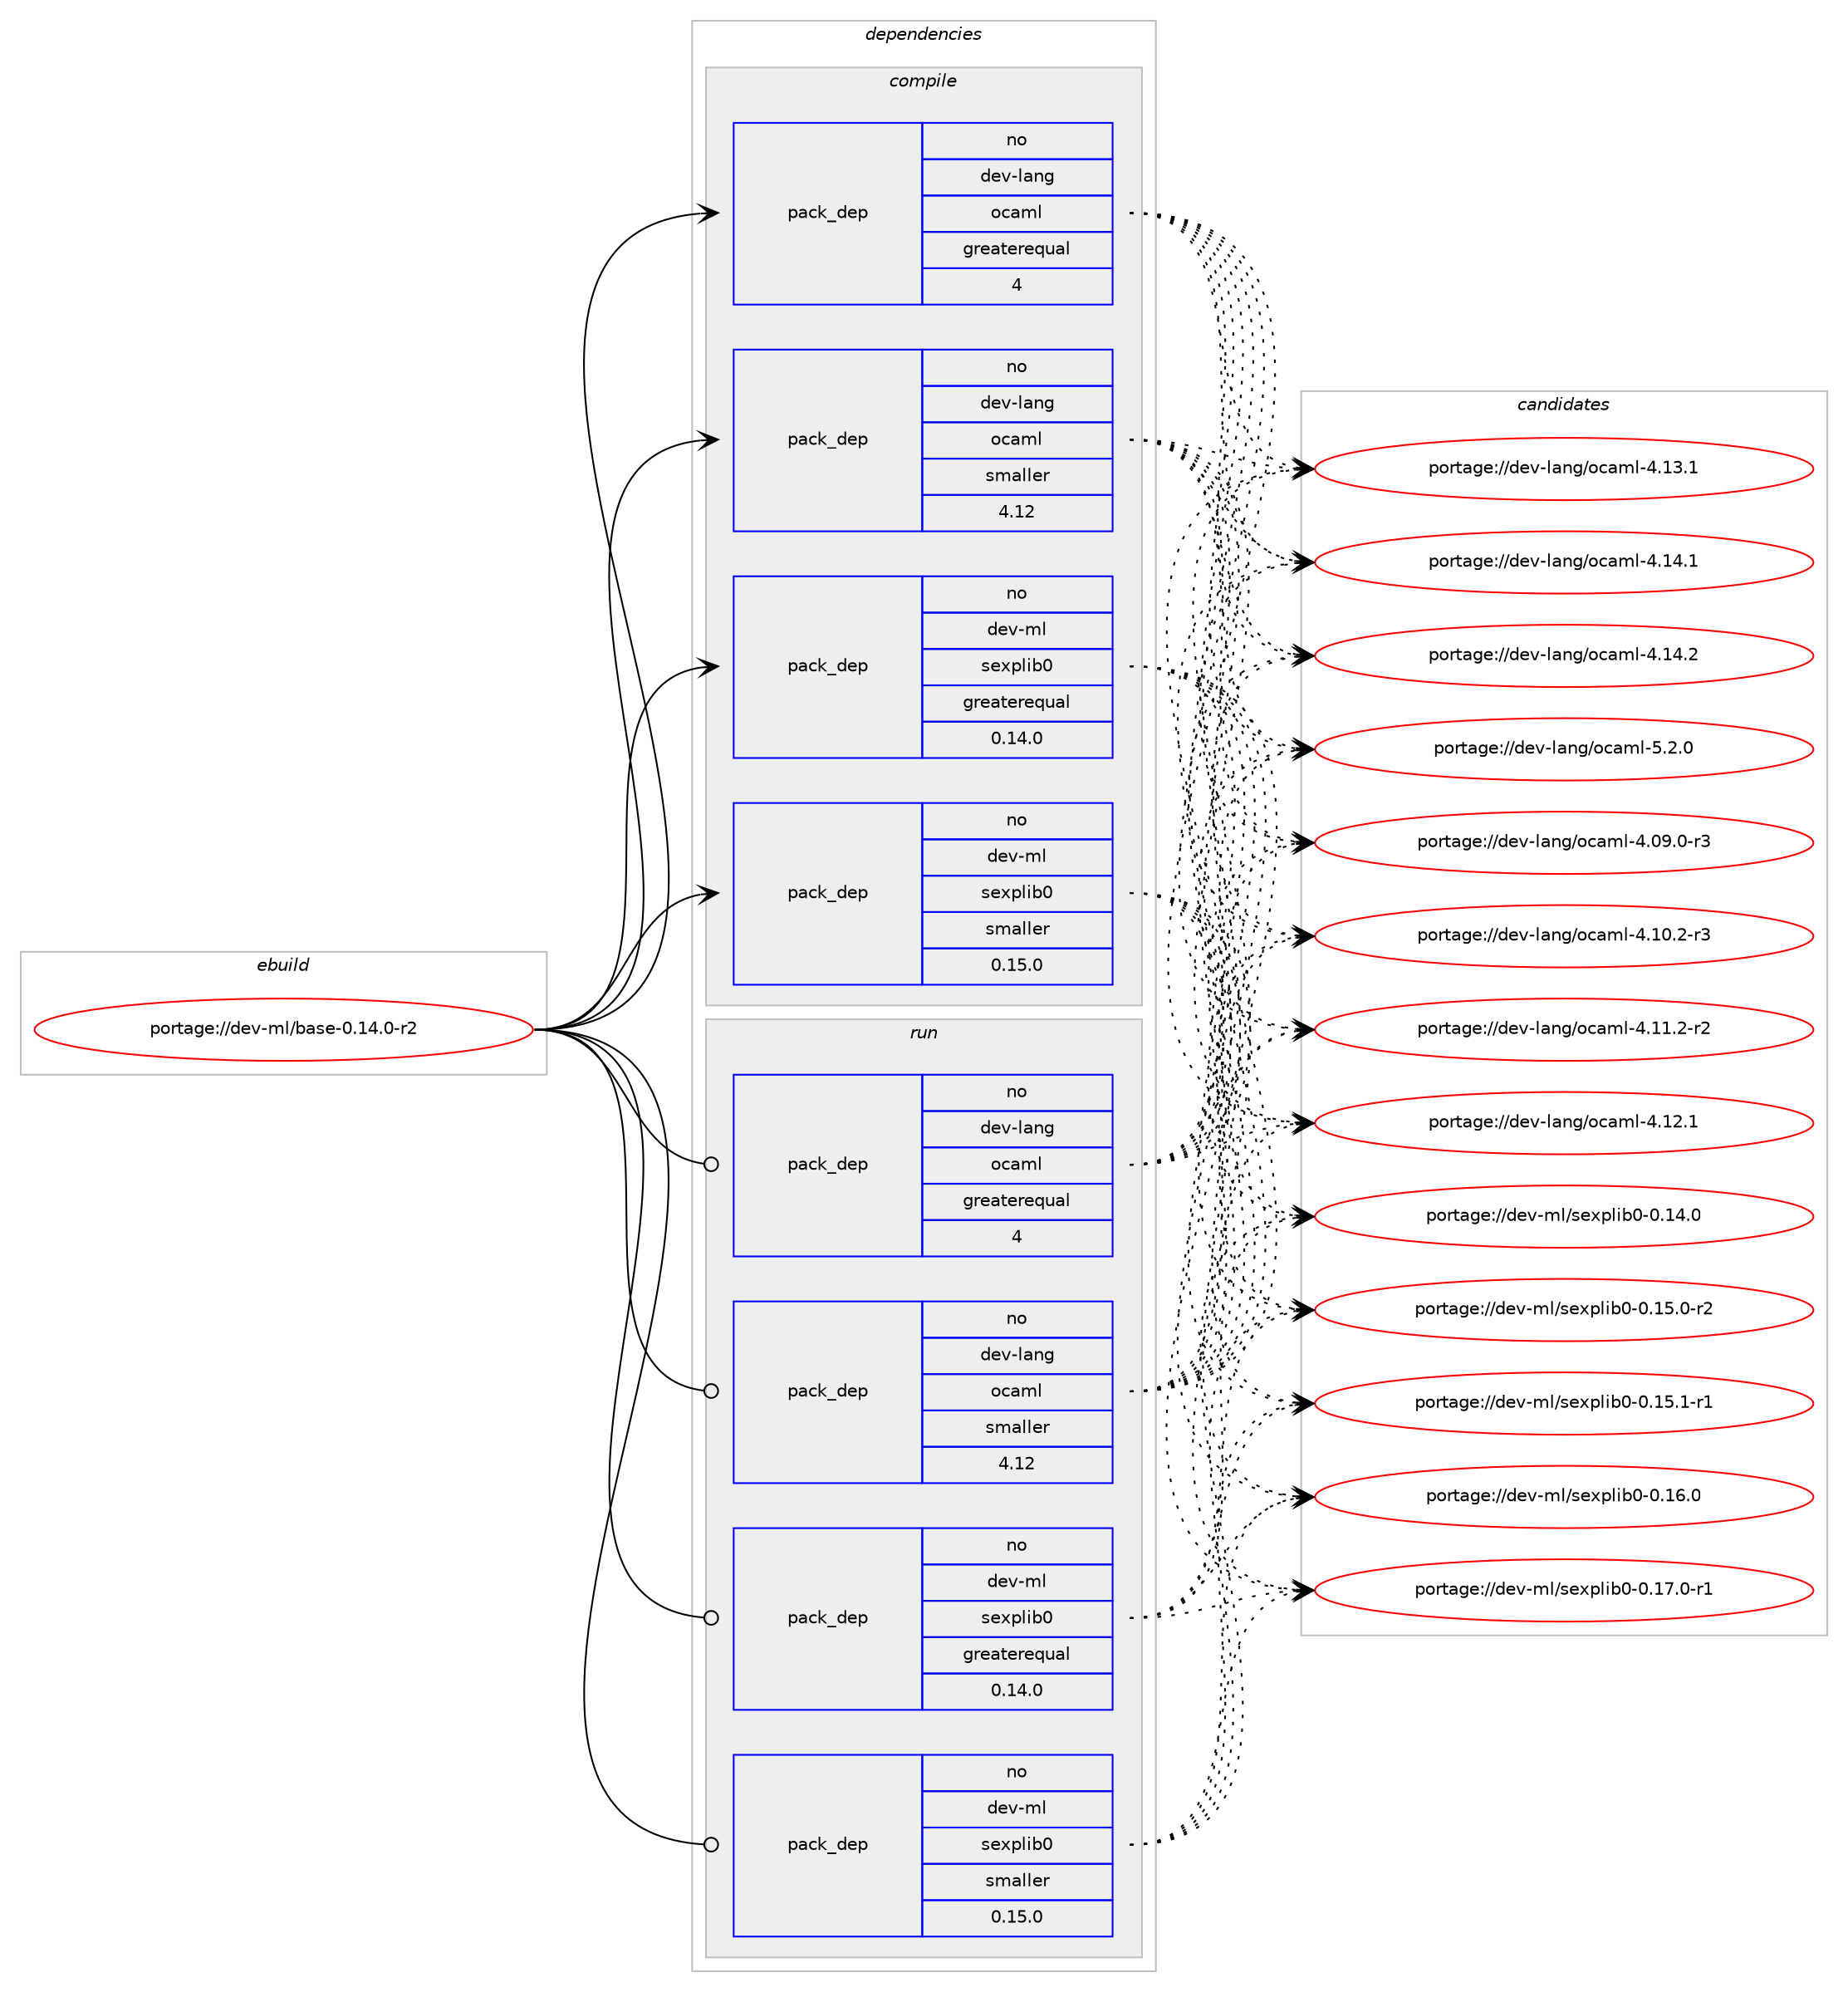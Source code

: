 digraph prolog {

# *************
# Graph options
# *************

newrank=true;
concentrate=true;
compound=true;
graph [rankdir=LR,fontname=Helvetica,fontsize=10,ranksep=1.5];#, ranksep=2.5, nodesep=0.2];
edge  [arrowhead=vee];
node  [fontname=Helvetica,fontsize=10];

# **********
# The ebuild
# **********

subgraph cluster_leftcol {
color=gray;
rank=same;
label=<<i>ebuild</i>>;
id [label="portage://dev-ml/base-0.14.0-r2", color=red, width=4, href="../dev-ml/base-0.14.0-r2.svg"];
}

# ****************
# The dependencies
# ****************

subgraph cluster_midcol {
color=gray;
label=<<i>dependencies</i>>;
subgraph cluster_compile {
fillcolor="#eeeeee";
style=filled;
label=<<i>compile</i>>;
subgraph pack29642 {
dependency59240 [label=<<TABLE BORDER="0" CELLBORDER="1" CELLSPACING="0" CELLPADDING="4" WIDTH="220"><TR><TD ROWSPAN="6" CELLPADDING="30">pack_dep</TD></TR><TR><TD WIDTH="110">no</TD></TR><TR><TD>dev-lang</TD></TR><TR><TD>ocaml</TD></TR><TR><TD>greaterequal</TD></TR><TR><TD>4</TD></TR></TABLE>>, shape=none, color=blue];
}
id:e -> dependency59240:w [weight=20,style="solid",arrowhead="vee"];
subgraph pack29643 {
dependency59241 [label=<<TABLE BORDER="0" CELLBORDER="1" CELLSPACING="0" CELLPADDING="4" WIDTH="220"><TR><TD ROWSPAN="6" CELLPADDING="30">pack_dep</TD></TR><TR><TD WIDTH="110">no</TD></TR><TR><TD>dev-lang</TD></TR><TR><TD>ocaml</TD></TR><TR><TD>smaller</TD></TR><TR><TD>4.12</TD></TR></TABLE>>, shape=none, color=blue];
}
id:e -> dependency59241:w [weight=20,style="solid",arrowhead="vee"];
# *** BEGIN UNKNOWN DEPENDENCY TYPE (TODO) ***
# id -> package_dependency(portage://dev-ml/base-0.14.0-r2,install,no,dev-ml,dune,none,[,,],any_same_slot,[])
# *** END UNKNOWN DEPENDENCY TYPE (TODO) ***

# *** BEGIN UNKNOWN DEPENDENCY TYPE (TODO) ***
# id -> package_dependency(portage://dev-ml/base-0.14.0-r2,install,no,dev-ml,dune-configurator,none,[,,],any_same_slot,[use(optenable(ocamlopt),none)])
# *** END UNKNOWN DEPENDENCY TYPE (TODO) ***

subgraph pack29644 {
dependency59242 [label=<<TABLE BORDER="0" CELLBORDER="1" CELLSPACING="0" CELLPADDING="4" WIDTH="220"><TR><TD ROWSPAN="6" CELLPADDING="30">pack_dep</TD></TR><TR><TD WIDTH="110">no</TD></TR><TR><TD>dev-ml</TD></TR><TR><TD>sexplib0</TD></TR><TR><TD>greaterequal</TD></TR><TR><TD>0.14.0</TD></TR></TABLE>>, shape=none, color=blue];
}
id:e -> dependency59242:w [weight=20,style="solid",arrowhead="vee"];
subgraph pack29645 {
dependency59243 [label=<<TABLE BORDER="0" CELLBORDER="1" CELLSPACING="0" CELLPADDING="4" WIDTH="220"><TR><TD ROWSPAN="6" CELLPADDING="30">pack_dep</TD></TR><TR><TD WIDTH="110">no</TD></TR><TR><TD>dev-ml</TD></TR><TR><TD>sexplib0</TD></TR><TR><TD>smaller</TD></TR><TR><TD>0.15.0</TD></TR></TABLE>>, shape=none, color=blue];
}
id:e -> dependency59243:w [weight=20,style="solid",arrowhead="vee"];
}
subgraph cluster_compileandrun {
fillcolor="#eeeeee";
style=filled;
label=<<i>compile and run</i>>;
}
subgraph cluster_run {
fillcolor="#eeeeee";
style=filled;
label=<<i>run</i>>;
subgraph pack29646 {
dependency59244 [label=<<TABLE BORDER="0" CELLBORDER="1" CELLSPACING="0" CELLPADDING="4" WIDTH="220"><TR><TD ROWSPAN="6" CELLPADDING="30">pack_dep</TD></TR><TR><TD WIDTH="110">no</TD></TR><TR><TD>dev-lang</TD></TR><TR><TD>ocaml</TD></TR><TR><TD>greaterequal</TD></TR><TR><TD>4</TD></TR></TABLE>>, shape=none, color=blue];
}
id:e -> dependency59244:w [weight=20,style="solid",arrowhead="odot"];
subgraph pack29647 {
dependency59245 [label=<<TABLE BORDER="0" CELLBORDER="1" CELLSPACING="0" CELLPADDING="4" WIDTH="220"><TR><TD ROWSPAN="6" CELLPADDING="30">pack_dep</TD></TR><TR><TD WIDTH="110">no</TD></TR><TR><TD>dev-lang</TD></TR><TR><TD>ocaml</TD></TR><TR><TD>smaller</TD></TR><TR><TD>4.12</TD></TR></TABLE>>, shape=none, color=blue];
}
id:e -> dependency59245:w [weight=20,style="solid",arrowhead="odot"];
# *** BEGIN UNKNOWN DEPENDENCY TYPE (TODO) ***
# id -> package_dependency(portage://dev-ml/base-0.14.0-r2,run,no,dev-ml,dune,none,[,,],any_same_slot,[])
# *** END UNKNOWN DEPENDENCY TYPE (TODO) ***

# *** BEGIN UNKNOWN DEPENDENCY TYPE (TODO) ***
# id -> package_dependency(portage://dev-ml/base-0.14.0-r2,run,no,dev-ml,dune-configurator,none,[,,],any_same_slot,[use(optenable(ocamlopt),none)])
# *** END UNKNOWN DEPENDENCY TYPE (TODO) ***

subgraph pack29648 {
dependency59246 [label=<<TABLE BORDER="0" CELLBORDER="1" CELLSPACING="0" CELLPADDING="4" WIDTH="220"><TR><TD ROWSPAN="6" CELLPADDING="30">pack_dep</TD></TR><TR><TD WIDTH="110">no</TD></TR><TR><TD>dev-ml</TD></TR><TR><TD>sexplib0</TD></TR><TR><TD>greaterequal</TD></TR><TR><TD>0.14.0</TD></TR></TABLE>>, shape=none, color=blue];
}
id:e -> dependency59246:w [weight=20,style="solid",arrowhead="odot"];
subgraph pack29649 {
dependency59247 [label=<<TABLE BORDER="0" CELLBORDER="1" CELLSPACING="0" CELLPADDING="4" WIDTH="220"><TR><TD ROWSPAN="6" CELLPADDING="30">pack_dep</TD></TR><TR><TD WIDTH="110">no</TD></TR><TR><TD>dev-ml</TD></TR><TR><TD>sexplib0</TD></TR><TR><TD>smaller</TD></TR><TR><TD>0.15.0</TD></TR></TABLE>>, shape=none, color=blue];
}
id:e -> dependency59247:w [weight=20,style="solid",arrowhead="odot"];
}
}

# **************
# The candidates
# **************

subgraph cluster_choices {
rank=same;
color=gray;
label=<<i>candidates</i>>;

subgraph choice29642 {
color=black;
nodesep=1;
choice1001011184510897110103471119997109108455246485746484511451 [label="portage://dev-lang/ocaml-4.09.0-r3", color=red, width=4,href="../dev-lang/ocaml-4.09.0-r3.svg"];
choice1001011184510897110103471119997109108455246494846504511451 [label="portage://dev-lang/ocaml-4.10.2-r3", color=red, width=4,href="../dev-lang/ocaml-4.10.2-r3.svg"];
choice1001011184510897110103471119997109108455246494946504511450 [label="portage://dev-lang/ocaml-4.11.2-r2", color=red, width=4,href="../dev-lang/ocaml-4.11.2-r2.svg"];
choice100101118451089711010347111999710910845524649504649 [label="portage://dev-lang/ocaml-4.12.1", color=red, width=4,href="../dev-lang/ocaml-4.12.1.svg"];
choice100101118451089711010347111999710910845524649514649 [label="portage://dev-lang/ocaml-4.13.1", color=red, width=4,href="../dev-lang/ocaml-4.13.1.svg"];
choice100101118451089711010347111999710910845524649524649 [label="portage://dev-lang/ocaml-4.14.1", color=red, width=4,href="../dev-lang/ocaml-4.14.1.svg"];
choice100101118451089711010347111999710910845524649524650 [label="portage://dev-lang/ocaml-4.14.2", color=red, width=4,href="../dev-lang/ocaml-4.14.2.svg"];
choice1001011184510897110103471119997109108455346504648 [label="portage://dev-lang/ocaml-5.2.0", color=red, width=4,href="../dev-lang/ocaml-5.2.0.svg"];
dependency59240:e -> choice1001011184510897110103471119997109108455246485746484511451:w [style=dotted,weight="100"];
dependency59240:e -> choice1001011184510897110103471119997109108455246494846504511451:w [style=dotted,weight="100"];
dependency59240:e -> choice1001011184510897110103471119997109108455246494946504511450:w [style=dotted,weight="100"];
dependency59240:e -> choice100101118451089711010347111999710910845524649504649:w [style=dotted,weight="100"];
dependency59240:e -> choice100101118451089711010347111999710910845524649514649:w [style=dotted,weight="100"];
dependency59240:e -> choice100101118451089711010347111999710910845524649524649:w [style=dotted,weight="100"];
dependency59240:e -> choice100101118451089711010347111999710910845524649524650:w [style=dotted,weight="100"];
dependency59240:e -> choice1001011184510897110103471119997109108455346504648:w [style=dotted,weight="100"];
}
subgraph choice29643 {
color=black;
nodesep=1;
choice1001011184510897110103471119997109108455246485746484511451 [label="portage://dev-lang/ocaml-4.09.0-r3", color=red, width=4,href="../dev-lang/ocaml-4.09.0-r3.svg"];
choice1001011184510897110103471119997109108455246494846504511451 [label="portage://dev-lang/ocaml-4.10.2-r3", color=red, width=4,href="../dev-lang/ocaml-4.10.2-r3.svg"];
choice1001011184510897110103471119997109108455246494946504511450 [label="portage://dev-lang/ocaml-4.11.2-r2", color=red, width=4,href="../dev-lang/ocaml-4.11.2-r2.svg"];
choice100101118451089711010347111999710910845524649504649 [label="portage://dev-lang/ocaml-4.12.1", color=red, width=4,href="../dev-lang/ocaml-4.12.1.svg"];
choice100101118451089711010347111999710910845524649514649 [label="portage://dev-lang/ocaml-4.13.1", color=red, width=4,href="../dev-lang/ocaml-4.13.1.svg"];
choice100101118451089711010347111999710910845524649524649 [label="portage://dev-lang/ocaml-4.14.1", color=red, width=4,href="../dev-lang/ocaml-4.14.1.svg"];
choice100101118451089711010347111999710910845524649524650 [label="portage://dev-lang/ocaml-4.14.2", color=red, width=4,href="../dev-lang/ocaml-4.14.2.svg"];
choice1001011184510897110103471119997109108455346504648 [label="portage://dev-lang/ocaml-5.2.0", color=red, width=4,href="../dev-lang/ocaml-5.2.0.svg"];
dependency59241:e -> choice1001011184510897110103471119997109108455246485746484511451:w [style=dotted,weight="100"];
dependency59241:e -> choice1001011184510897110103471119997109108455246494846504511451:w [style=dotted,weight="100"];
dependency59241:e -> choice1001011184510897110103471119997109108455246494946504511450:w [style=dotted,weight="100"];
dependency59241:e -> choice100101118451089711010347111999710910845524649504649:w [style=dotted,weight="100"];
dependency59241:e -> choice100101118451089711010347111999710910845524649514649:w [style=dotted,weight="100"];
dependency59241:e -> choice100101118451089711010347111999710910845524649524649:w [style=dotted,weight="100"];
dependency59241:e -> choice100101118451089711010347111999710910845524649524650:w [style=dotted,weight="100"];
dependency59241:e -> choice1001011184510897110103471119997109108455346504648:w [style=dotted,weight="100"];
}
subgraph choice29644 {
color=black;
nodesep=1;
choice1001011184510910847115101120112108105984845484649524648 [label="portage://dev-ml/sexplib0-0.14.0", color=red, width=4,href="../dev-ml/sexplib0-0.14.0.svg"];
choice10010111845109108471151011201121081059848454846495346484511450 [label="portage://dev-ml/sexplib0-0.15.0-r2", color=red, width=4,href="../dev-ml/sexplib0-0.15.0-r2.svg"];
choice10010111845109108471151011201121081059848454846495346494511449 [label="portage://dev-ml/sexplib0-0.15.1-r1", color=red, width=4,href="../dev-ml/sexplib0-0.15.1-r1.svg"];
choice1001011184510910847115101120112108105984845484649544648 [label="portage://dev-ml/sexplib0-0.16.0", color=red, width=4,href="../dev-ml/sexplib0-0.16.0.svg"];
choice10010111845109108471151011201121081059848454846495546484511449 [label="portage://dev-ml/sexplib0-0.17.0-r1", color=red, width=4,href="../dev-ml/sexplib0-0.17.0-r1.svg"];
dependency59242:e -> choice1001011184510910847115101120112108105984845484649524648:w [style=dotted,weight="100"];
dependency59242:e -> choice10010111845109108471151011201121081059848454846495346484511450:w [style=dotted,weight="100"];
dependency59242:e -> choice10010111845109108471151011201121081059848454846495346494511449:w [style=dotted,weight="100"];
dependency59242:e -> choice1001011184510910847115101120112108105984845484649544648:w [style=dotted,weight="100"];
dependency59242:e -> choice10010111845109108471151011201121081059848454846495546484511449:w [style=dotted,weight="100"];
}
subgraph choice29645 {
color=black;
nodesep=1;
choice1001011184510910847115101120112108105984845484649524648 [label="portage://dev-ml/sexplib0-0.14.0", color=red, width=4,href="../dev-ml/sexplib0-0.14.0.svg"];
choice10010111845109108471151011201121081059848454846495346484511450 [label="portage://dev-ml/sexplib0-0.15.0-r2", color=red, width=4,href="../dev-ml/sexplib0-0.15.0-r2.svg"];
choice10010111845109108471151011201121081059848454846495346494511449 [label="portage://dev-ml/sexplib0-0.15.1-r1", color=red, width=4,href="../dev-ml/sexplib0-0.15.1-r1.svg"];
choice1001011184510910847115101120112108105984845484649544648 [label="portage://dev-ml/sexplib0-0.16.0", color=red, width=4,href="../dev-ml/sexplib0-0.16.0.svg"];
choice10010111845109108471151011201121081059848454846495546484511449 [label="portage://dev-ml/sexplib0-0.17.0-r1", color=red, width=4,href="../dev-ml/sexplib0-0.17.0-r1.svg"];
dependency59243:e -> choice1001011184510910847115101120112108105984845484649524648:w [style=dotted,weight="100"];
dependency59243:e -> choice10010111845109108471151011201121081059848454846495346484511450:w [style=dotted,weight="100"];
dependency59243:e -> choice10010111845109108471151011201121081059848454846495346494511449:w [style=dotted,weight="100"];
dependency59243:e -> choice1001011184510910847115101120112108105984845484649544648:w [style=dotted,weight="100"];
dependency59243:e -> choice10010111845109108471151011201121081059848454846495546484511449:w [style=dotted,weight="100"];
}
subgraph choice29646 {
color=black;
nodesep=1;
choice1001011184510897110103471119997109108455246485746484511451 [label="portage://dev-lang/ocaml-4.09.0-r3", color=red, width=4,href="../dev-lang/ocaml-4.09.0-r3.svg"];
choice1001011184510897110103471119997109108455246494846504511451 [label="portage://dev-lang/ocaml-4.10.2-r3", color=red, width=4,href="../dev-lang/ocaml-4.10.2-r3.svg"];
choice1001011184510897110103471119997109108455246494946504511450 [label="portage://dev-lang/ocaml-4.11.2-r2", color=red, width=4,href="../dev-lang/ocaml-4.11.2-r2.svg"];
choice100101118451089711010347111999710910845524649504649 [label="portage://dev-lang/ocaml-4.12.1", color=red, width=4,href="../dev-lang/ocaml-4.12.1.svg"];
choice100101118451089711010347111999710910845524649514649 [label="portage://dev-lang/ocaml-4.13.1", color=red, width=4,href="../dev-lang/ocaml-4.13.1.svg"];
choice100101118451089711010347111999710910845524649524649 [label="portage://dev-lang/ocaml-4.14.1", color=red, width=4,href="../dev-lang/ocaml-4.14.1.svg"];
choice100101118451089711010347111999710910845524649524650 [label="portage://dev-lang/ocaml-4.14.2", color=red, width=4,href="../dev-lang/ocaml-4.14.2.svg"];
choice1001011184510897110103471119997109108455346504648 [label="portage://dev-lang/ocaml-5.2.0", color=red, width=4,href="../dev-lang/ocaml-5.2.0.svg"];
dependency59244:e -> choice1001011184510897110103471119997109108455246485746484511451:w [style=dotted,weight="100"];
dependency59244:e -> choice1001011184510897110103471119997109108455246494846504511451:w [style=dotted,weight="100"];
dependency59244:e -> choice1001011184510897110103471119997109108455246494946504511450:w [style=dotted,weight="100"];
dependency59244:e -> choice100101118451089711010347111999710910845524649504649:w [style=dotted,weight="100"];
dependency59244:e -> choice100101118451089711010347111999710910845524649514649:w [style=dotted,weight="100"];
dependency59244:e -> choice100101118451089711010347111999710910845524649524649:w [style=dotted,weight="100"];
dependency59244:e -> choice100101118451089711010347111999710910845524649524650:w [style=dotted,weight="100"];
dependency59244:e -> choice1001011184510897110103471119997109108455346504648:w [style=dotted,weight="100"];
}
subgraph choice29647 {
color=black;
nodesep=1;
choice1001011184510897110103471119997109108455246485746484511451 [label="portage://dev-lang/ocaml-4.09.0-r3", color=red, width=4,href="../dev-lang/ocaml-4.09.0-r3.svg"];
choice1001011184510897110103471119997109108455246494846504511451 [label="portage://dev-lang/ocaml-4.10.2-r3", color=red, width=4,href="../dev-lang/ocaml-4.10.2-r3.svg"];
choice1001011184510897110103471119997109108455246494946504511450 [label="portage://dev-lang/ocaml-4.11.2-r2", color=red, width=4,href="../dev-lang/ocaml-4.11.2-r2.svg"];
choice100101118451089711010347111999710910845524649504649 [label="portage://dev-lang/ocaml-4.12.1", color=red, width=4,href="../dev-lang/ocaml-4.12.1.svg"];
choice100101118451089711010347111999710910845524649514649 [label="portage://dev-lang/ocaml-4.13.1", color=red, width=4,href="../dev-lang/ocaml-4.13.1.svg"];
choice100101118451089711010347111999710910845524649524649 [label="portage://dev-lang/ocaml-4.14.1", color=red, width=4,href="../dev-lang/ocaml-4.14.1.svg"];
choice100101118451089711010347111999710910845524649524650 [label="portage://dev-lang/ocaml-4.14.2", color=red, width=4,href="../dev-lang/ocaml-4.14.2.svg"];
choice1001011184510897110103471119997109108455346504648 [label="portage://dev-lang/ocaml-5.2.0", color=red, width=4,href="../dev-lang/ocaml-5.2.0.svg"];
dependency59245:e -> choice1001011184510897110103471119997109108455246485746484511451:w [style=dotted,weight="100"];
dependency59245:e -> choice1001011184510897110103471119997109108455246494846504511451:w [style=dotted,weight="100"];
dependency59245:e -> choice1001011184510897110103471119997109108455246494946504511450:w [style=dotted,weight="100"];
dependency59245:e -> choice100101118451089711010347111999710910845524649504649:w [style=dotted,weight="100"];
dependency59245:e -> choice100101118451089711010347111999710910845524649514649:w [style=dotted,weight="100"];
dependency59245:e -> choice100101118451089711010347111999710910845524649524649:w [style=dotted,weight="100"];
dependency59245:e -> choice100101118451089711010347111999710910845524649524650:w [style=dotted,weight="100"];
dependency59245:e -> choice1001011184510897110103471119997109108455346504648:w [style=dotted,weight="100"];
}
subgraph choice29648 {
color=black;
nodesep=1;
choice1001011184510910847115101120112108105984845484649524648 [label="portage://dev-ml/sexplib0-0.14.0", color=red, width=4,href="../dev-ml/sexplib0-0.14.0.svg"];
choice10010111845109108471151011201121081059848454846495346484511450 [label="portage://dev-ml/sexplib0-0.15.0-r2", color=red, width=4,href="../dev-ml/sexplib0-0.15.0-r2.svg"];
choice10010111845109108471151011201121081059848454846495346494511449 [label="portage://dev-ml/sexplib0-0.15.1-r1", color=red, width=4,href="../dev-ml/sexplib0-0.15.1-r1.svg"];
choice1001011184510910847115101120112108105984845484649544648 [label="portage://dev-ml/sexplib0-0.16.0", color=red, width=4,href="../dev-ml/sexplib0-0.16.0.svg"];
choice10010111845109108471151011201121081059848454846495546484511449 [label="portage://dev-ml/sexplib0-0.17.0-r1", color=red, width=4,href="../dev-ml/sexplib0-0.17.0-r1.svg"];
dependency59246:e -> choice1001011184510910847115101120112108105984845484649524648:w [style=dotted,weight="100"];
dependency59246:e -> choice10010111845109108471151011201121081059848454846495346484511450:w [style=dotted,weight="100"];
dependency59246:e -> choice10010111845109108471151011201121081059848454846495346494511449:w [style=dotted,weight="100"];
dependency59246:e -> choice1001011184510910847115101120112108105984845484649544648:w [style=dotted,weight="100"];
dependency59246:e -> choice10010111845109108471151011201121081059848454846495546484511449:w [style=dotted,weight="100"];
}
subgraph choice29649 {
color=black;
nodesep=1;
choice1001011184510910847115101120112108105984845484649524648 [label="portage://dev-ml/sexplib0-0.14.0", color=red, width=4,href="../dev-ml/sexplib0-0.14.0.svg"];
choice10010111845109108471151011201121081059848454846495346484511450 [label="portage://dev-ml/sexplib0-0.15.0-r2", color=red, width=4,href="../dev-ml/sexplib0-0.15.0-r2.svg"];
choice10010111845109108471151011201121081059848454846495346494511449 [label="portage://dev-ml/sexplib0-0.15.1-r1", color=red, width=4,href="../dev-ml/sexplib0-0.15.1-r1.svg"];
choice1001011184510910847115101120112108105984845484649544648 [label="portage://dev-ml/sexplib0-0.16.0", color=red, width=4,href="../dev-ml/sexplib0-0.16.0.svg"];
choice10010111845109108471151011201121081059848454846495546484511449 [label="portage://dev-ml/sexplib0-0.17.0-r1", color=red, width=4,href="../dev-ml/sexplib0-0.17.0-r1.svg"];
dependency59247:e -> choice1001011184510910847115101120112108105984845484649524648:w [style=dotted,weight="100"];
dependency59247:e -> choice10010111845109108471151011201121081059848454846495346484511450:w [style=dotted,weight="100"];
dependency59247:e -> choice10010111845109108471151011201121081059848454846495346494511449:w [style=dotted,weight="100"];
dependency59247:e -> choice1001011184510910847115101120112108105984845484649544648:w [style=dotted,weight="100"];
dependency59247:e -> choice10010111845109108471151011201121081059848454846495546484511449:w [style=dotted,weight="100"];
}
}

}
